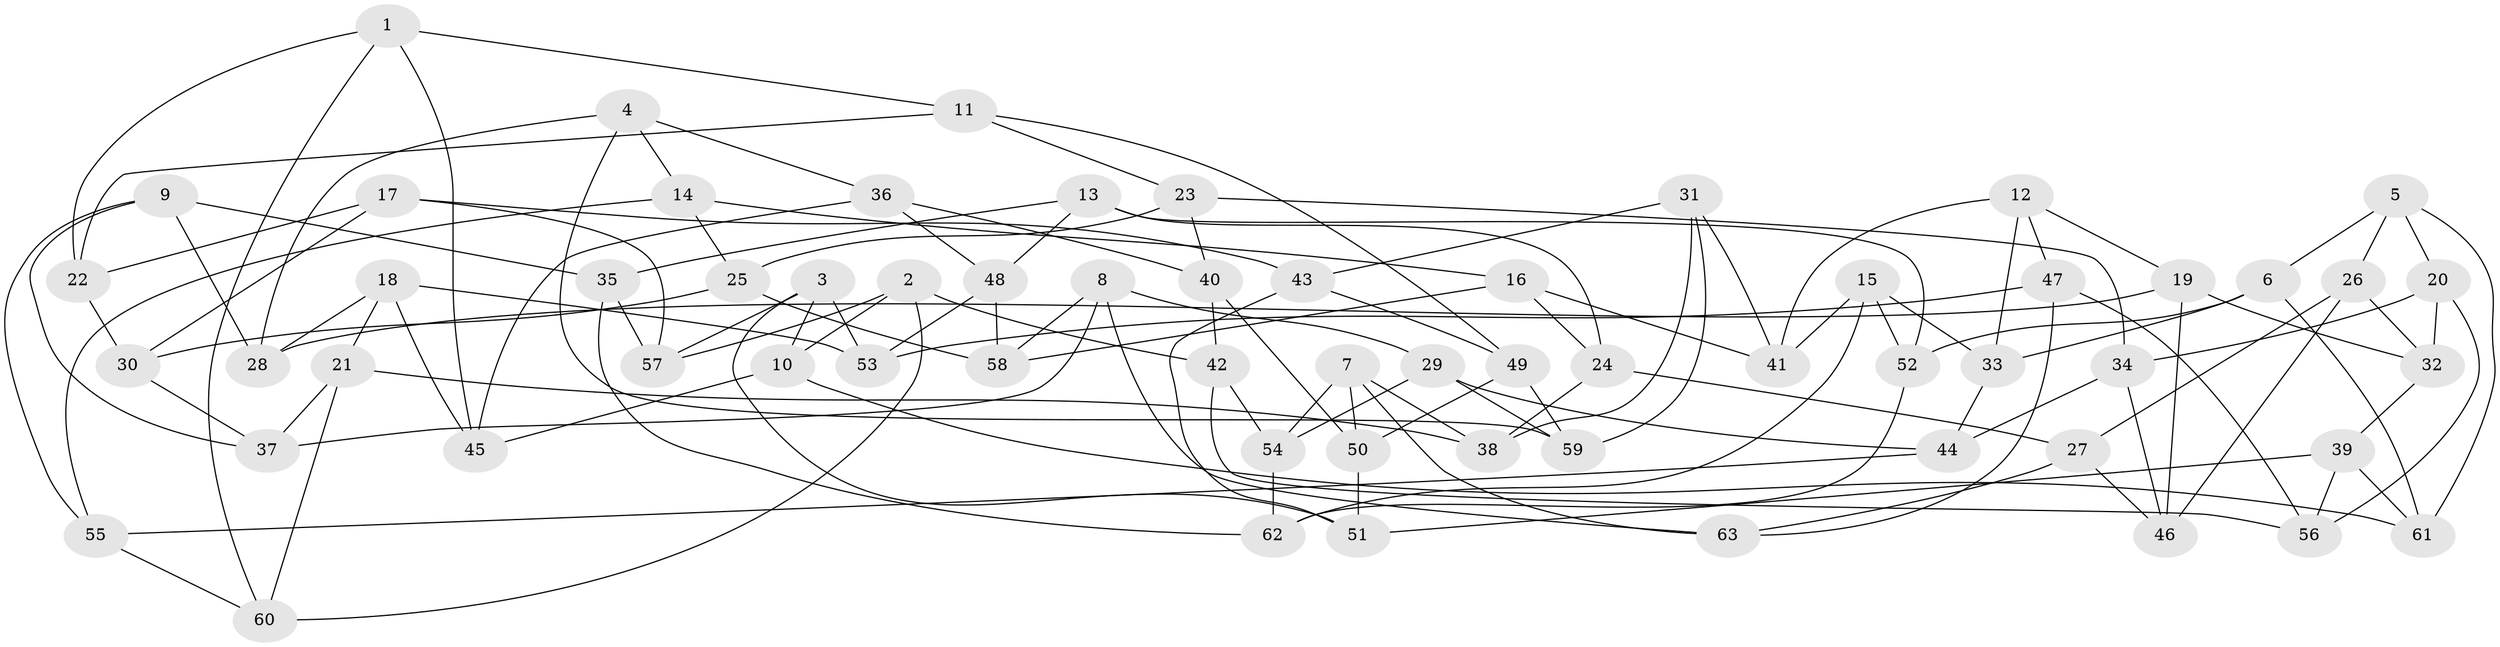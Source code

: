// Generated by graph-tools (version 1.1) at 2025/16/03/09/25 04:16:22]
// undirected, 63 vertices, 126 edges
graph export_dot {
graph [start="1"]
  node [color=gray90,style=filled];
  1;
  2;
  3;
  4;
  5;
  6;
  7;
  8;
  9;
  10;
  11;
  12;
  13;
  14;
  15;
  16;
  17;
  18;
  19;
  20;
  21;
  22;
  23;
  24;
  25;
  26;
  27;
  28;
  29;
  30;
  31;
  32;
  33;
  34;
  35;
  36;
  37;
  38;
  39;
  40;
  41;
  42;
  43;
  44;
  45;
  46;
  47;
  48;
  49;
  50;
  51;
  52;
  53;
  54;
  55;
  56;
  57;
  58;
  59;
  60;
  61;
  62;
  63;
  1 -- 22;
  1 -- 11;
  1 -- 60;
  1 -- 45;
  2 -- 57;
  2 -- 42;
  2 -- 60;
  2 -- 10;
  3 -- 57;
  3 -- 53;
  3 -- 10;
  3 -- 51;
  4 -- 36;
  4 -- 59;
  4 -- 28;
  4 -- 14;
  5 -- 26;
  5 -- 6;
  5 -- 61;
  5 -- 20;
  6 -- 52;
  6 -- 33;
  6 -- 61;
  7 -- 54;
  7 -- 63;
  7 -- 50;
  7 -- 38;
  8 -- 37;
  8 -- 29;
  8 -- 63;
  8 -- 58;
  9 -- 28;
  9 -- 35;
  9 -- 55;
  9 -- 37;
  10 -- 45;
  10 -- 61;
  11 -- 49;
  11 -- 22;
  11 -- 23;
  12 -- 47;
  12 -- 41;
  12 -- 19;
  12 -- 33;
  13 -- 48;
  13 -- 52;
  13 -- 24;
  13 -- 35;
  14 -- 55;
  14 -- 25;
  14 -- 16;
  15 -- 41;
  15 -- 62;
  15 -- 33;
  15 -- 52;
  16 -- 58;
  16 -- 24;
  16 -- 41;
  17 -- 57;
  17 -- 30;
  17 -- 22;
  17 -- 43;
  18 -- 21;
  18 -- 45;
  18 -- 28;
  18 -- 53;
  19 -- 32;
  19 -- 46;
  19 -- 28;
  20 -- 32;
  20 -- 34;
  20 -- 56;
  21 -- 60;
  21 -- 37;
  21 -- 38;
  22 -- 30;
  23 -- 34;
  23 -- 25;
  23 -- 40;
  24 -- 38;
  24 -- 27;
  25 -- 58;
  25 -- 30;
  26 -- 46;
  26 -- 32;
  26 -- 27;
  27 -- 46;
  27 -- 63;
  29 -- 59;
  29 -- 44;
  29 -- 54;
  30 -- 37;
  31 -- 59;
  31 -- 41;
  31 -- 43;
  31 -- 38;
  32 -- 39;
  33 -- 44;
  34 -- 46;
  34 -- 44;
  35 -- 57;
  35 -- 62;
  36 -- 40;
  36 -- 45;
  36 -- 48;
  39 -- 61;
  39 -- 51;
  39 -- 56;
  40 -- 42;
  40 -- 50;
  42 -- 56;
  42 -- 54;
  43 -- 49;
  43 -- 51;
  44 -- 55;
  47 -- 53;
  47 -- 56;
  47 -- 63;
  48 -- 58;
  48 -- 53;
  49 -- 50;
  49 -- 59;
  50 -- 51;
  52 -- 62;
  54 -- 62;
  55 -- 60;
}
